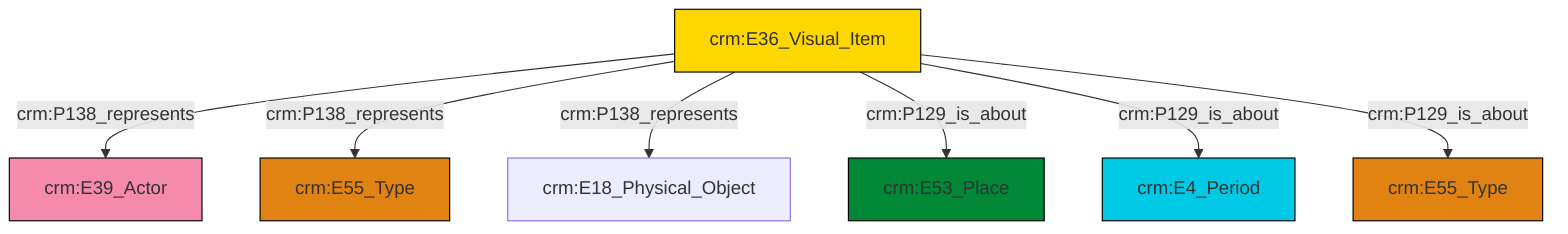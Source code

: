 graph TD
classDef Literal fill:#f2f2f2,stroke:#000000;
classDef CRM_Entity fill:#FFFFFF,stroke:#000000;
classDef Temporal_Entity fill:#00C9E6, stroke:#000000;
classDef Type fill:#E18312, stroke:#000000;
classDef Time-Span fill:#2C9C91, stroke:#000000;
classDef Appellation fill:#FFEB7F, stroke:#000000;
classDef Place fill:#008836, stroke:#000000;
classDef Persistent_Item fill:#B266B2, stroke:#000000;
classDef Conceptual_Object fill:#FFD700, stroke:#000000;
classDef Physical_Thing fill:#D2B48C, stroke:#000000;
classDef Actor fill:#f58aad, stroke:#000000;
classDef PC_Classes fill:#4ce600, stroke:#000000;
classDef Multi fill:#cccccc,stroke:#000000;

4["crm:E36_Visual_Item"]:::Conceptual_Object -->|crm:P138_represents| 0["crm:E39_Actor"]:::Actor
4["crm:E36_Visual_Item"]:::Conceptual_Object -->|crm:P138_represents| 7["crm:E55_Type"]:::Type
4["crm:E36_Visual_Item"]:::Conceptual_Object -->|crm:P138_represents| 11["crm:E18_Physical_Object"]:::Default
4["crm:E36_Visual_Item"]:::Conceptual_Object -->|crm:P129_is_about| 2["crm:E53_Place"]:::Place
4["crm:E36_Visual_Item"]:::Conceptual_Object -->|crm:P129_is_about| 9["crm:E4_Period"]:::Temporal_Entity
4["crm:E36_Visual_Item"]:::Conceptual_Object -->|crm:P129_is_about| 5["crm:E55_Type"]:::Type